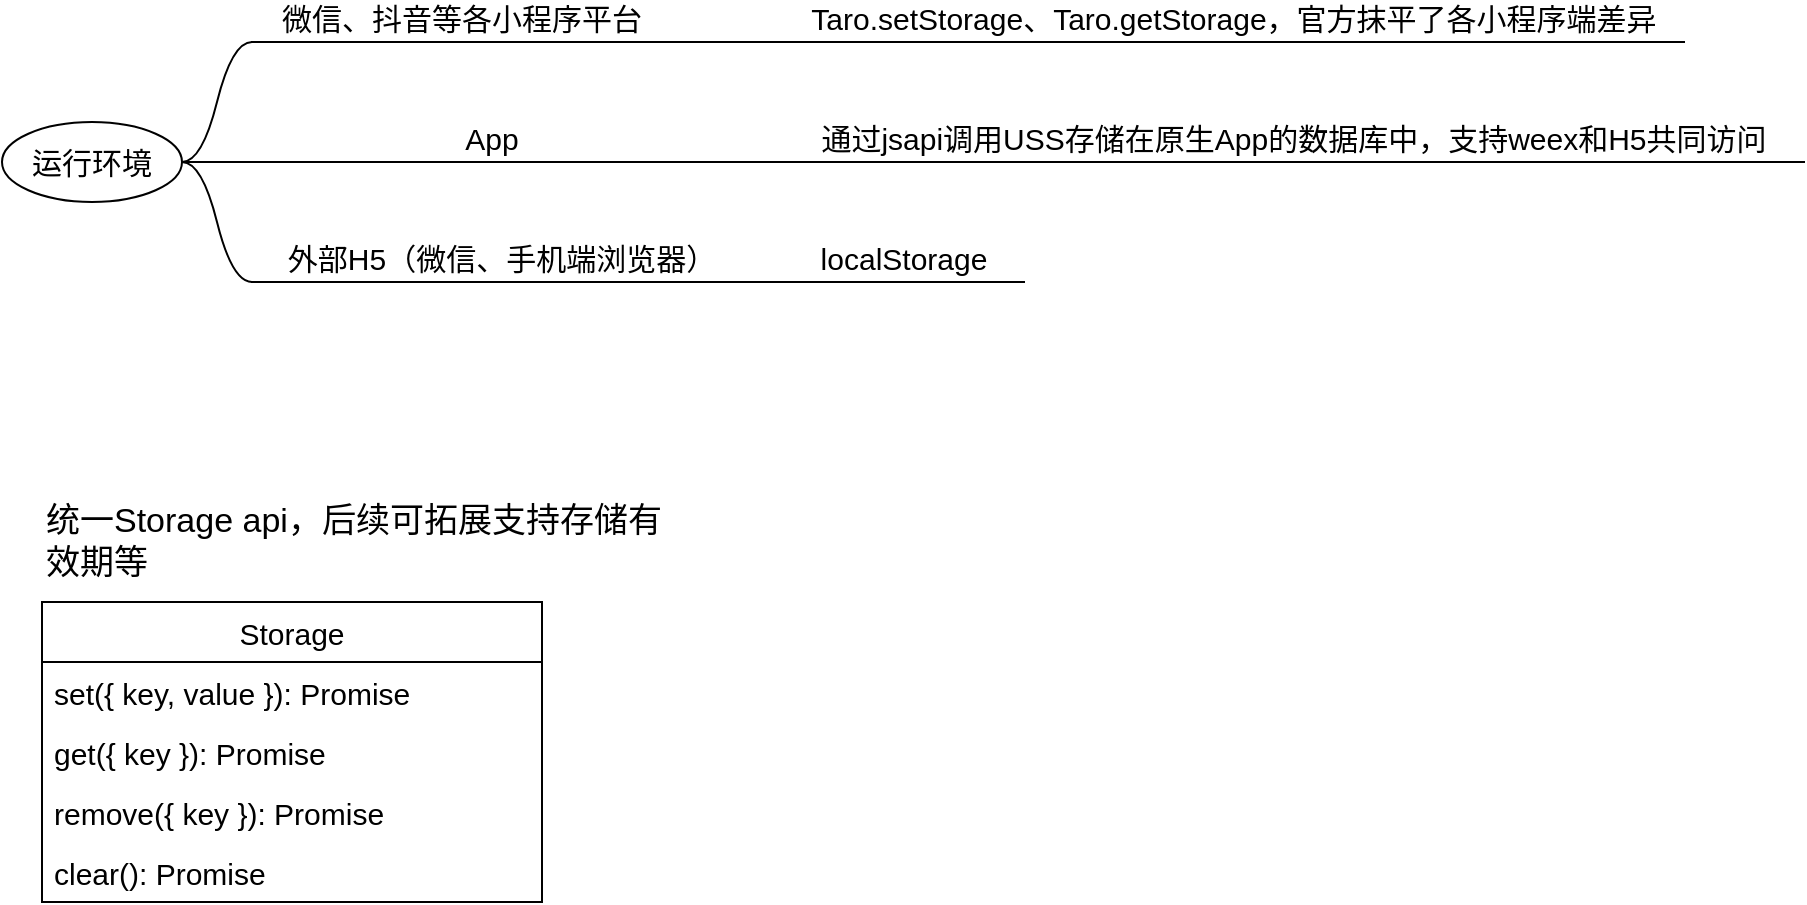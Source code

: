 <mxfile version="16.2.7" type="github">
  <diagram id="C5RBs43oDa-KdzZeNtuy" name="Page-1">
    <mxGraphModel dx="1550" dy="835" grid="1" gridSize="10" guides="1" tooltips="1" connect="1" arrows="1" fold="1" page="1" pageScale="1" pageWidth="827" pageHeight="1169" math="0" shadow="0">
      <root>
        <mxCell id="WIyWlLk6GJQsqaUBKTNV-0" />
        <mxCell id="WIyWlLk6GJQsqaUBKTNV-1" parent="WIyWlLk6GJQsqaUBKTNV-0" />
        <mxCell id="nQVj50z2Bvgcwz3XXlZ--23" value="运行环境" style="ellipse;whiteSpace=wrap;html=1;align=center;newEdgeStyle={&quot;edgeStyle&quot;:&quot;entityRelationEdgeStyle&quot;,&quot;startArrow&quot;:&quot;none&quot;,&quot;endArrow&quot;:&quot;none&quot;,&quot;segment&quot;:10,&quot;curved&quot;:1};treeFolding=1;treeMoving=1;fontSize=15;" parent="WIyWlLk6GJQsqaUBKTNV-1" vertex="1">
          <mxGeometry x="40" y="150" width="90" height="40" as="geometry" />
        </mxCell>
        <mxCell id="nQVj50z2Bvgcwz3XXlZ--25" value="微信、抖音等各小程序平台" style="whiteSpace=wrap;html=1;shape=partialRectangle;top=0;left=0;bottom=1;right=0;points=[[0,1],[1,1]];fillColor=none;align=center;verticalAlign=bottom;routingCenterY=0.5;snapToPoint=1;recursiveResize=0;autosize=1;treeFolding=1;treeMoving=1;newEdgeStyle={&quot;edgeStyle&quot;:&quot;entityRelationEdgeStyle&quot;,&quot;startArrow&quot;:&quot;none&quot;,&quot;endArrow&quot;:&quot;none&quot;,&quot;segment&quot;:10,&quot;curved&quot;:1};fontSize=15;" parent="WIyWlLk6GJQsqaUBKTNV-1" vertex="1">
          <mxGeometry x="165" y="90" width="210" height="20" as="geometry" />
        </mxCell>
        <mxCell id="nQVj50z2Bvgcwz3XXlZ--26" value="" style="edgeStyle=entityRelationEdgeStyle;startArrow=none;endArrow=none;segment=10;curved=1;rounded=0;fontSize=15;" parent="WIyWlLk6GJQsqaUBKTNV-1" target="nQVj50z2Bvgcwz3XXlZ--25" edge="1">
          <mxGeometry relative="1" as="geometry">
            <mxPoint x="130" y="170" as="sourcePoint" />
          </mxGeometry>
        </mxCell>
        <mxCell id="nQVj50z2Bvgcwz3XXlZ--27" value="App" style="whiteSpace=wrap;html=1;shape=partialRectangle;top=0;left=0;bottom=1;right=0;points=[[0,1],[1,1]];fillColor=none;align=center;verticalAlign=bottom;routingCenterY=0.5;snapToPoint=1;recursiveResize=0;autosize=1;treeFolding=1;treeMoving=1;newEdgeStyle={&quot;edgeStyle&quot;:&quot;entityRelationEdgeStyle&quot;,&quot;startArrow&quot;:&quot;none&quot;,&quot;endArrow&quot;:&quot;none&quot;,&quot;segment&quot;:10,&quot;curved&quot;:1};fontSize=15;" parent="WIyWlLk6GJQsqaUBKTNV-1" vertex="1">
          <mxGeometry x="255" y="150" width="60" height="20" as="geometry" />
        </mxCell>
        <mxCell id="nQVj50z2Bvgcwz3XXlZ--28" value="" style="edgeStyle=entityRelationEdgeStyle;startArrow=none;endArrow=none;segment=10;curved=1;rounded=0;fontSize=15;exitX=1;exitY=0.5;exitDx=0;exitDy=0;" parent="WIyWlLk6GJQsqaUBKTNV-1" source="nQVj50z2Bvgcwz3XXlZ--23" target="nQVj50z2Bvgcwz3XXlZ--27" edge="1">
          <mxGeometry relative="1" as="geometry">
            <mxPoint x="130" y="215" as="sourcePoint" />
          </mxGeometry>
        </mxCell>
        <mxCell id="nQVj50z2Bvgcwz3XXlZ--29" value="外部H5（微信、手机端浏览器）" style="whiteSpace=wrap;html=1;shape=partialRectangle;top=0;left=0;bottom=1;right=0;points=[[0,1],[1,1]];fillColor=none;align=center;verticalAlign=bottom;routingCenterY=0.5;snapToPoint=1;recursiveResize=0;autosize=1;treeFolding=1;treeMoving=1;newEdgeStyle={&quot;edgeStyle&quot;:&quot;entityRelationEdgeStyle&quot;,&quot;startArrow&quot;:&quot;none&quot;,&quot;endArrow&quot;:&quot;none&quot;,&quot;segment&quot;:10,&quot;curved&quot;:1};fontSize=15;" parent="WIyWlLk6GJQsqaUBKTNV-1" vertex="1">
          <mxGeometry x="165" y="210" width="250" height="20" as="geometry" />
        </mxCell>
        <mxCell id="nQVj50z2Bvgcwz3XXlZ--30" value="" style="edgeStyle=entityRelationEdgeStyle;startArrow=none;endArrow=none;segment=10;curved=1;rounded=0;fontSize=15;exitX=1;exitY=0.5;exitDx=0;exitDy=0;" parent="WIyWlLk6GJQsqaUBKTNV-1" source="nQVj50z2Bvgcwz3XXlZ--23" target="nQVj50z2Bvgcwz3XXlZ--29" edge="1">
          <mxGeometry relative="1" as="geometry">
            <mxPoint x="170" y="250" as="sourcePoint" />
          </mxGeometry>
        </mxCell>
        <mxCell id="nQVj50z2Bvgcwz3XXlZ--31" value="Taro.setStorage、Taro.getStorage，官方抹平了各小程序端差异" style="whiteSpace=wrap;html=1;shape=partialRectangle;top=0;left=0;bottom=1;right=0;points=[[0,1],[1,1]];fillColor=none;align=center;verticalAlign=bottom;routingCenterY=0.5;snapToPoint=1;recursiveResize=0;autosize=1;treeFolding=1;treeMoving=1;newEdgeStyle={&quot;edgeStyle&quot;:&quot;entityRelationEdgeStyle&quot;,&quot;startArrow&quot;:&quot;none&quot;,&quot;endArrow&quot;:&quot;none&quot;,&quot;segment&quot;:10,&quot;curved&quot;:1};fontSize=15;" parent="WIyWlLk6GJQsqaUBKTNV-1" vertex="1" collapsed="1">
          <mxGeometry x="431" y="90" width="450" height="20" as="geometry" />
        </mxCell>
        <mxCell id="nQVj50z2Bvgcwz3XXlZ--32" value="" style="edgeStyle=entityRelationEdgeStyle;startArrow=none;endArrow=none;segment=10;curved=1;rounded=0;fontSize=15;exitX=1;exitY=1;exitDx=0;exitDy=0;" parent="WIyWlLk6GJQsqaUBKTNV-1" source="nQVj50z2Bvgcwz3XXlZ--25" target="nQVj50z2Bvgcwz3XXlZ--31" edge="1">
          <mxGeometry relative="1" as="geometry">
            <mxPoint x="400" y="110" as="sourcePoint" />
          </mxGeometry>
        </mxCell>
        <mxCell id="nQVj50z2Bvgcwz3XXlZ--33" value="通过jsapi调用USS存储在原生App的数据库中，支持weex和H5共同访问" style="whiteSpace=wrap;html=1;shape=partialRectangle;top=0;left=0;bottom=1;right=0;points=[[0,1],[1,1]];fillColor=none;align=center;verticalAlign=bottom;routingCenterY=0.5;snapToPoint=1;recursiveResize=0;autosize=1;treeFolding=1;treeMoving=1;newEdgeStyle={&quot;edgeStyle&quot;:&quot;entityRelationEdgeStyle&quot;,&quot;startArrow&quot;:&quot;none&quot;,&quot;endArrow&quot;:&quot;none&quot;,&quot;segment&quot;:10,&quot;curved&quot;:1};fontSize=15;" parent="WIyWlLk6GJQsqaUBKTNV-1" vertex="1">
          <mxGeometry x="431" y="150" width="510" height="20" as="geometry" />
        </mxCell>
        <mxCell id="nQVj50z2Bvgcwz3XXlZ--34" value="" style="edgeStyle=entityRelationEdgeStyle;startArrow=none;endArrow=none;segment=10;curved=1;rounded=0;fontSize=15;exitX=1;exitY=1;exitDx=0;exitDy=0;" parent="WIyWlLk6GJQsqaUBKTNV-1" source="nQVj50z2Bvgcwz3XXlZ--27" target="nQVj50z2Bvgcwz3XXlZ--33" edge="1">
          <mxGeometry relative="1" as="geometry">
            <mxPoint x="460" y="190" as="sourcePoint" />
          </mxGeometry>
        </mxCell>
        <mxCell id="nQVj50z2Bvgcwz3XXlZ--38" value="localStorage" style="whiteSpace=wrap;html=1;shape=partialRectangle;top=0;left=0;bottom=1;right=0;points=[[0,1],[1,1]];fillColor=none;align=center;verticalAlign=bottom;routingCenterY=0.5;snapToPoint=1;recursiveResize=0;autosize=1;treeFolding=1;treeMoving=1;newEdgeStyle={&quot;edgeStyle&quot;:&quot;entityRelationEdgeStyle&quot;,&quot;startArrow&quot;:&quot;none&quot;,&quot;endArrow&quot;:&quot;none&quot;,&quot;segment&quot;:10,&quot;curved&quot;:1};fontSize=15;" parent="WIyWlLk6GJQsqaUBKTNV-1" vertex="1">
          <mxGeometry x="431" y="210" width="120" height="20" as="geometry" />
        </mxCell>
        <mxCell id="nQVj50z2Bvgcwz3XXlZ--39" value="" style="edgeStyle=entityRelationEdgeStyle;startArrow=none;endArrow=none;segment=10;curved=1;rounded=0;fontSize=15;exitX=1;exitY=1;exitDx=0;exitDy=0;" parent="WIyWlLk6GJQsqaUBKTNV-1" source="nQVj50z2Bvgcwz3XXlZ--29" target="nQVj50z2Bvgcwz3XXlZ--38" edge="1">
          <mxGeometry relative="1" as="geometry">
            <mxPoint x="540" y="230" as="sourcePoint" />
          </mxGeometry>
        </mxCell>
        <mxCell id="nQVj50z2Bvgcwz3XXlZ--45" value="Storage" style="swimlane;fontStyle=0;childLayout=stackLayout;horizontal=1;startSize=30;horizontalStack=0;resizeParent=1;resizeParentMax=0;resizeLast=0;collapsible=1;marginBottom=0;fontSize=15;" parent="WIyWlLk6GJQsqaUBKTNV-1" vertex="1">
          <mxGeometry x="60" y="390" width="250" height="150" as="geometry" />
        </mxCell>
        <mxCell id="nQVj50z2Bvgcwz3XXlZ--46" value="set({ key, value }): Promise" style="text;strokeColor=none;fillColor=none;align=left;verticalAlign=middle;spacingLeft=4;spacingRight=4;overflow=hidden;points=[[0,0.5],[1,0.5]];portConstraint=eastwest;rotatable=0;fontSize=15;" parent="nQVj50z2Bvgcwz3XXlZ--45" vertex="1">
          <mxGeometry y="30" width="250" height="30" as="geometry" />
        </mxCell>
        <mxCell id="nQVj50z2Bvgcwz3XXlZ--47" value="get({ key }): Promise" style="text;strokeColor=none;fillColor=none;align=left;verticalAlign=middle;spacingLeft=4;spacingRight=4;overflow=hidden;points=[[0,0.5],[1,0.5]];portConstraint=eastwest;rotatable=0;fontSize=15;" parent="nQVj50z2Bvgcwz3XXlZ--45" vertex="1">
          <mxGeometry y="60" width="250" height="30" as="geometry" />
        </mxCell>
        <mxCell id="nQVj50z2Bvgcwz3XXlZ--48" value="remove({ key }): Promise" style="text;strokeColor=none;fillColor=none;align=left;verticalAlign=middle;spacingLeft=4;spacingRight=4;overflow=hidden;points=[[0,0.5],[1,0.5]];portConstraint=eastwest;rotatable=0;fontSize=15;" parent="nQVj50z2Bvgcwz3XXlZ--45" vertex="1">
          <mxGeometry y="90" width="250" height="30" as="geometry" />
        </mxCell>
        <mxCell id="nQVj50z2Bvgcwz3XXlZ--49" value="clear(): Promise" style="text;strokeColor=none;fillColor=none;align=left;verticalAlign=middle;spacingLeft=4;spacingRight=4;overflow=hidden;points=[[0,0.5],[1,0.5]];portConstraint=eastwest;rotatable=0;fontSize=15;" parent="nQVj50z2Bvgcwz3XXlZ--45" vertex="1">
          <mxGeometry y="120" width="250" height="30" as="geometry" />
        </mxCell>
        <mxCell id="nQVj50z2Bvgcwz3XXlZ--51" value="统一Storage api，后续可拓展支持存储有效期等" style="text;html=1;strokeColor=none;fillColor=none;align=left;verticalAlign=middle;whiteSpace=wrap;rounded=0;fontSize=17;" parent="WIyWlLk6GJQsqaUBKTNV-1" vertex="1">
          <mxGeometry x="60" y="340" width="310" height="40" as="geometry" />
        </mxCell>
      </root>
    </mxGraphModel>
  </diagram>
</mxfile>
